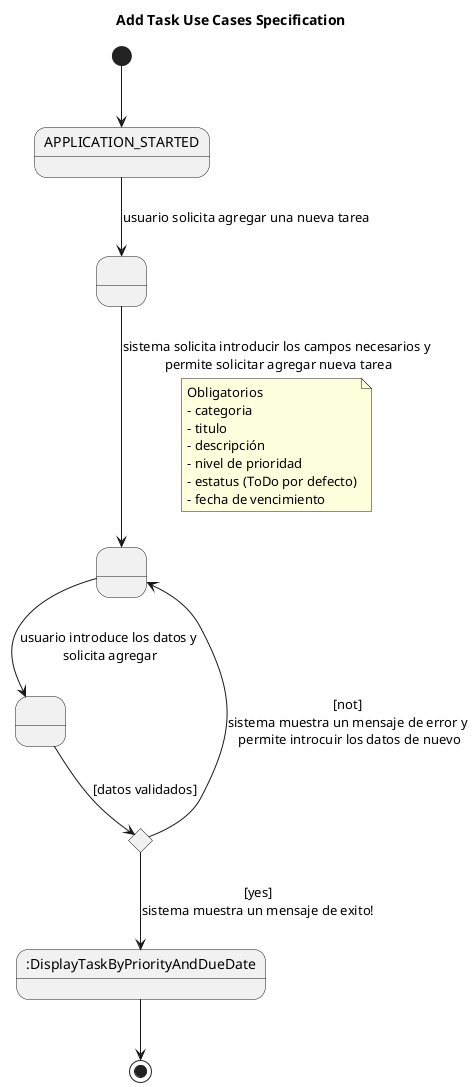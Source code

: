 @startuml AddTaskUseCasesSpecification
    title Add Task Use Cases Specification

state ":DisplayTaskByPriorityAndDueDate" as DisplayTaskByPriorityAndDueDate
state " " as A
state " " as B
state " " as C

state isValidDate <<choice>>

[*] --> APPLICATION_STARTED
    APPLICATION_STARTED --> A : usuario solicita agregar una nueva tarea
    A --> B : sistema solicita introducir los campos necesarios y\n permite solicitar agregar nueva tarea
        note on link
            Obligatorios
            - categoria
            - titulo
            - descripción
            - nivel de prioridad
            - estatus (ToDo por defecto)
            - fecha de vencimiento
        endnote
    B --> C : usuario introduce los datos y\n solicita agregar
    C --> isValidDate : [datos validados]
        isValidDate --> DisplayTaskByPriorityAndDueDate : [yes]\nsistema muestra un mensaje de exito!
    isValidDate -up-> B : [not]\nsistema muestra un mensaje de error y\n permite introcuir los datos de nuevo
        
DisplayTaskByPriorityAndDueDate --> [*]
@enduml

state ":AddTask" as AddTask
state ":UpdateTask" as UpdateTask
state ":DeleteTask" as DeleteTask
state ":Undo" as Undo
state ":Redo" as Redo
state ":MarkTaskUrgent" as MarkTaskUrgent
state ":MarkTaskNormal" as MarkTaskNormal
state ":MarkTaskToDo" as MarkTaskToDo
state ":MarkTaskInProgress" as MarkTaskInProgress
state ":MarkTaskDone" as MarkTaskDone

